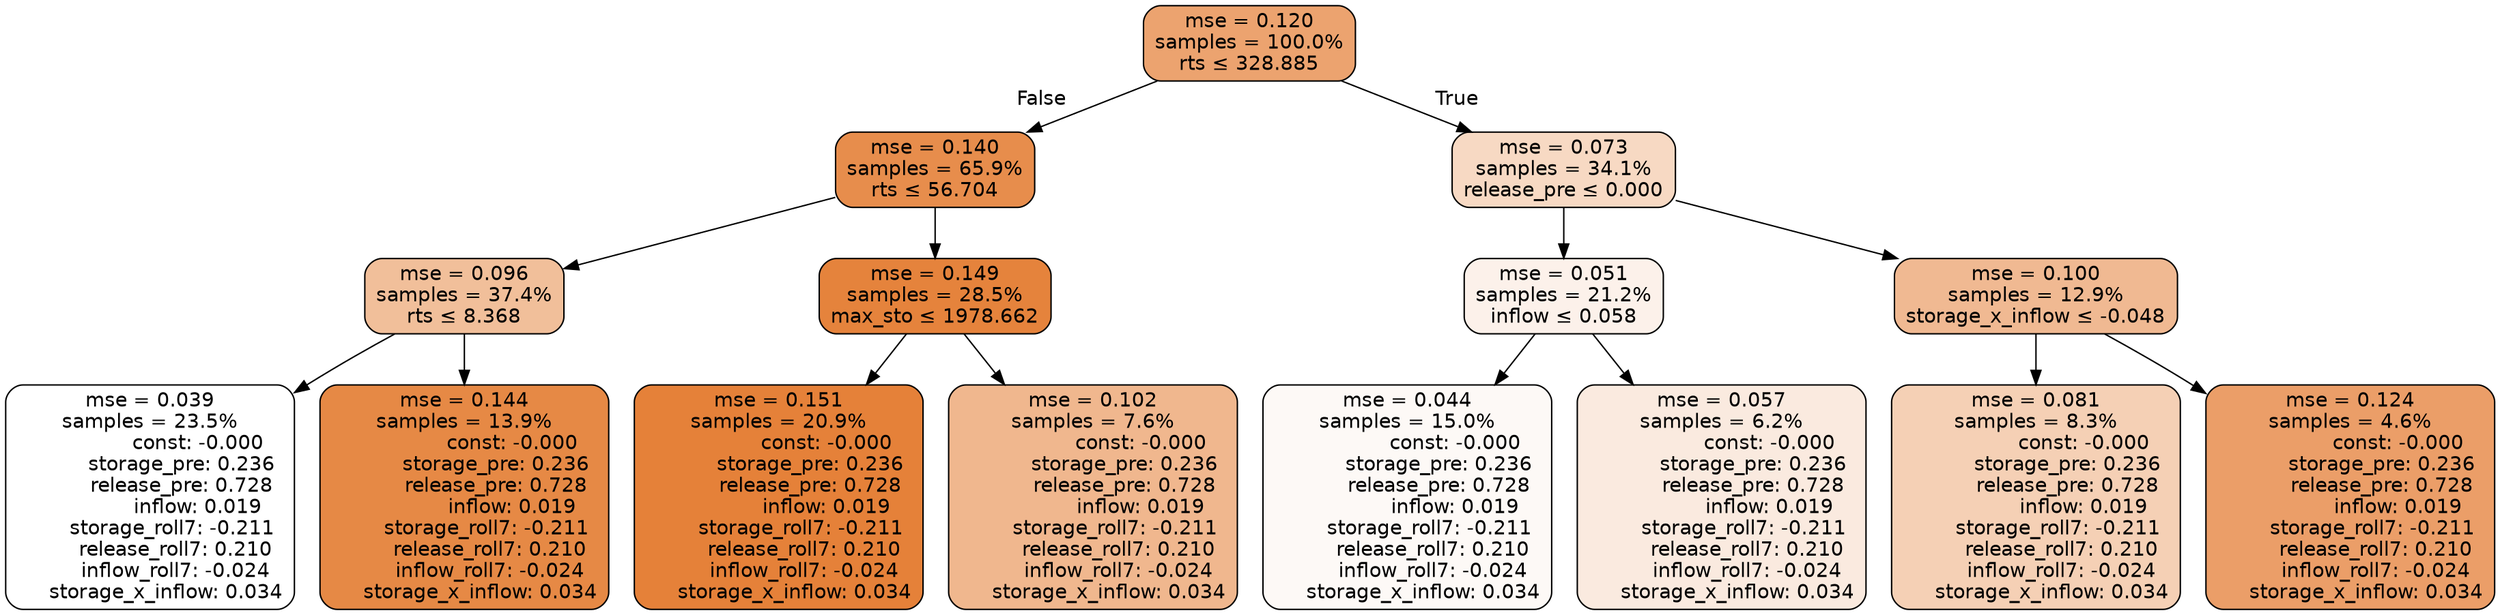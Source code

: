 digraph tree {
node [shape=rectangle, style="filled, rounded", color="black", fontname=helvetica] ;
edge [fontname=helvetica] ;
	"0" [label="mse = 0.120
samples = 100.0%
rts &le; 328.885", fillcolor="#eca36f"]
	"1" [label="mse = 0.140
samples = 65.9%
rts &le; 56.704", fillcolor="#e78d4c"]
	"2" [label="mse = 0.096
samples = 37.4%
rts &le; 8.368", fillcolor="#f1bf9a"]
	"3" [label="mse = 0.039
samples = 23.5%
               const: -0.000
          storage_pre: 0.236
          release_pre: 0.728
               inflow: 0.019
       storage_roll7: -0.211
        release_roll7: 0.210
        inflow_roll7: -0.024
     storage_x_inflow: 0.034", fillcolor="#ffffff"]
	"4" [label="mse = 0.144
samples = 13.9%
               const: -0.000
          storage_pre: 0.236
          release_pre: 0.728
               inflow: 0.019
       storage_roll7: -0.211
        release_roll7: 0.210
        inflow_roll7: -0.024
     storage_x_inflow: 0.034", fillcolor="#e68945"]
	"5" [label="mse = 0.149
samples = 28.5%
max_sto &le; 1978.662", fillcolor="#e5833c"]
	"6" [label="mse = 0.151
samples = 20.9%
               const: -0.000
          storage_pre: 0.236
          release_pre: 0.728
               inflow: 0.019
       storage_roll7: -0.211
        release_roll7: 0.210
        inflow_roll7: -0.024
     storage_x_inflow: 0.034", fillcolor="#e58139"]
	"7" [label="mse = 0.102
samples = 7.6%
               const: -0.000
          storage_pre: 0.236
          release_pre: 0.728
               inflow: 0.019
       storage_roll7: -0.211
        release_roll7: 0.210
        inflow_roll7: -0.024
     storage_x_inflow: 0.034", fillcolor="#f0b78e"]
	"8" [label="mse = 0.073
samples = 34.1%
release_pre &le; 0.000", fillcolor="#f7d9c3"]
	"9" [label="mse = 0.051
samples = 21.2%
inflow &le; 0.058", fillcolor="#fcf1ea"]
	"10" [label="mse = 0.044
samples = 15.0%
               const: -0.000
          storage_pre: 0.236
          release_pre: 0.728
               inflow: 0.019
       storage_roll7: -0.211
        release_roll7: 0.210
        inflow_roll7: -0.024
     storage_x_inflow: 0.034", fillcolor="#fdf9f6"]
	"11" [label="mse = 0.057
samples = 6.2%
               const: -0.000
          storage_pre: 0.236
          release_pre: 0.728
               inflow: 0.019
       storage_roll7: -0.211
        release_roll7: 0.210
        inflow_roll7: -0.024
     storage_x_inflow: 0.034", fillcolor="#faeadf"]
	"12" [label="mse = 0.100
samples = 12.9%
storage_x_inflow &le; -0.048", fillcolor="#f0b992"]
	"13" [label="mse = 0.081
samples = 8.3%
               const: -0.000
          storage_pre: 0.236
          release_pre: 0.728
               inflow: 0.019
       storage_roll7: -0.211
        release_roll7: 0.210
        inflow_roll7: -0.024
     storage_x_inflow: 0.034", fillcolor="#f5d0b5"]
	"14" [label="mse = 0.124
samples = 4.6%
               const: -0.000
          storage_pre: 0.236
          release_pre: 0.728
               inflow: 0.019
       storage_roll7: -0.211
        release_roll7: 0.210
        inflow_roll7: -0.024
     storage_x_inflow: 0.034", fillcolor="#eb9e68"]

	"0" -> "1" [labeldistance=2.5, labelangle=45, headlabel="False"]
	"1" -> "2"
	"2" -> "3"
	"2" -> "4"
	"1" -> "5"
	"5" -> "6"
	"5" -> "7"
	"0" -> "8" [labeldistance=2.5, labelangle=-45, headlabel="True"]
	"8" -> "9"
	"9" -> "10"
	"9" -> "11"
	"8" -> "12"
	"12" -> "13"
	"12" -> "14"
}